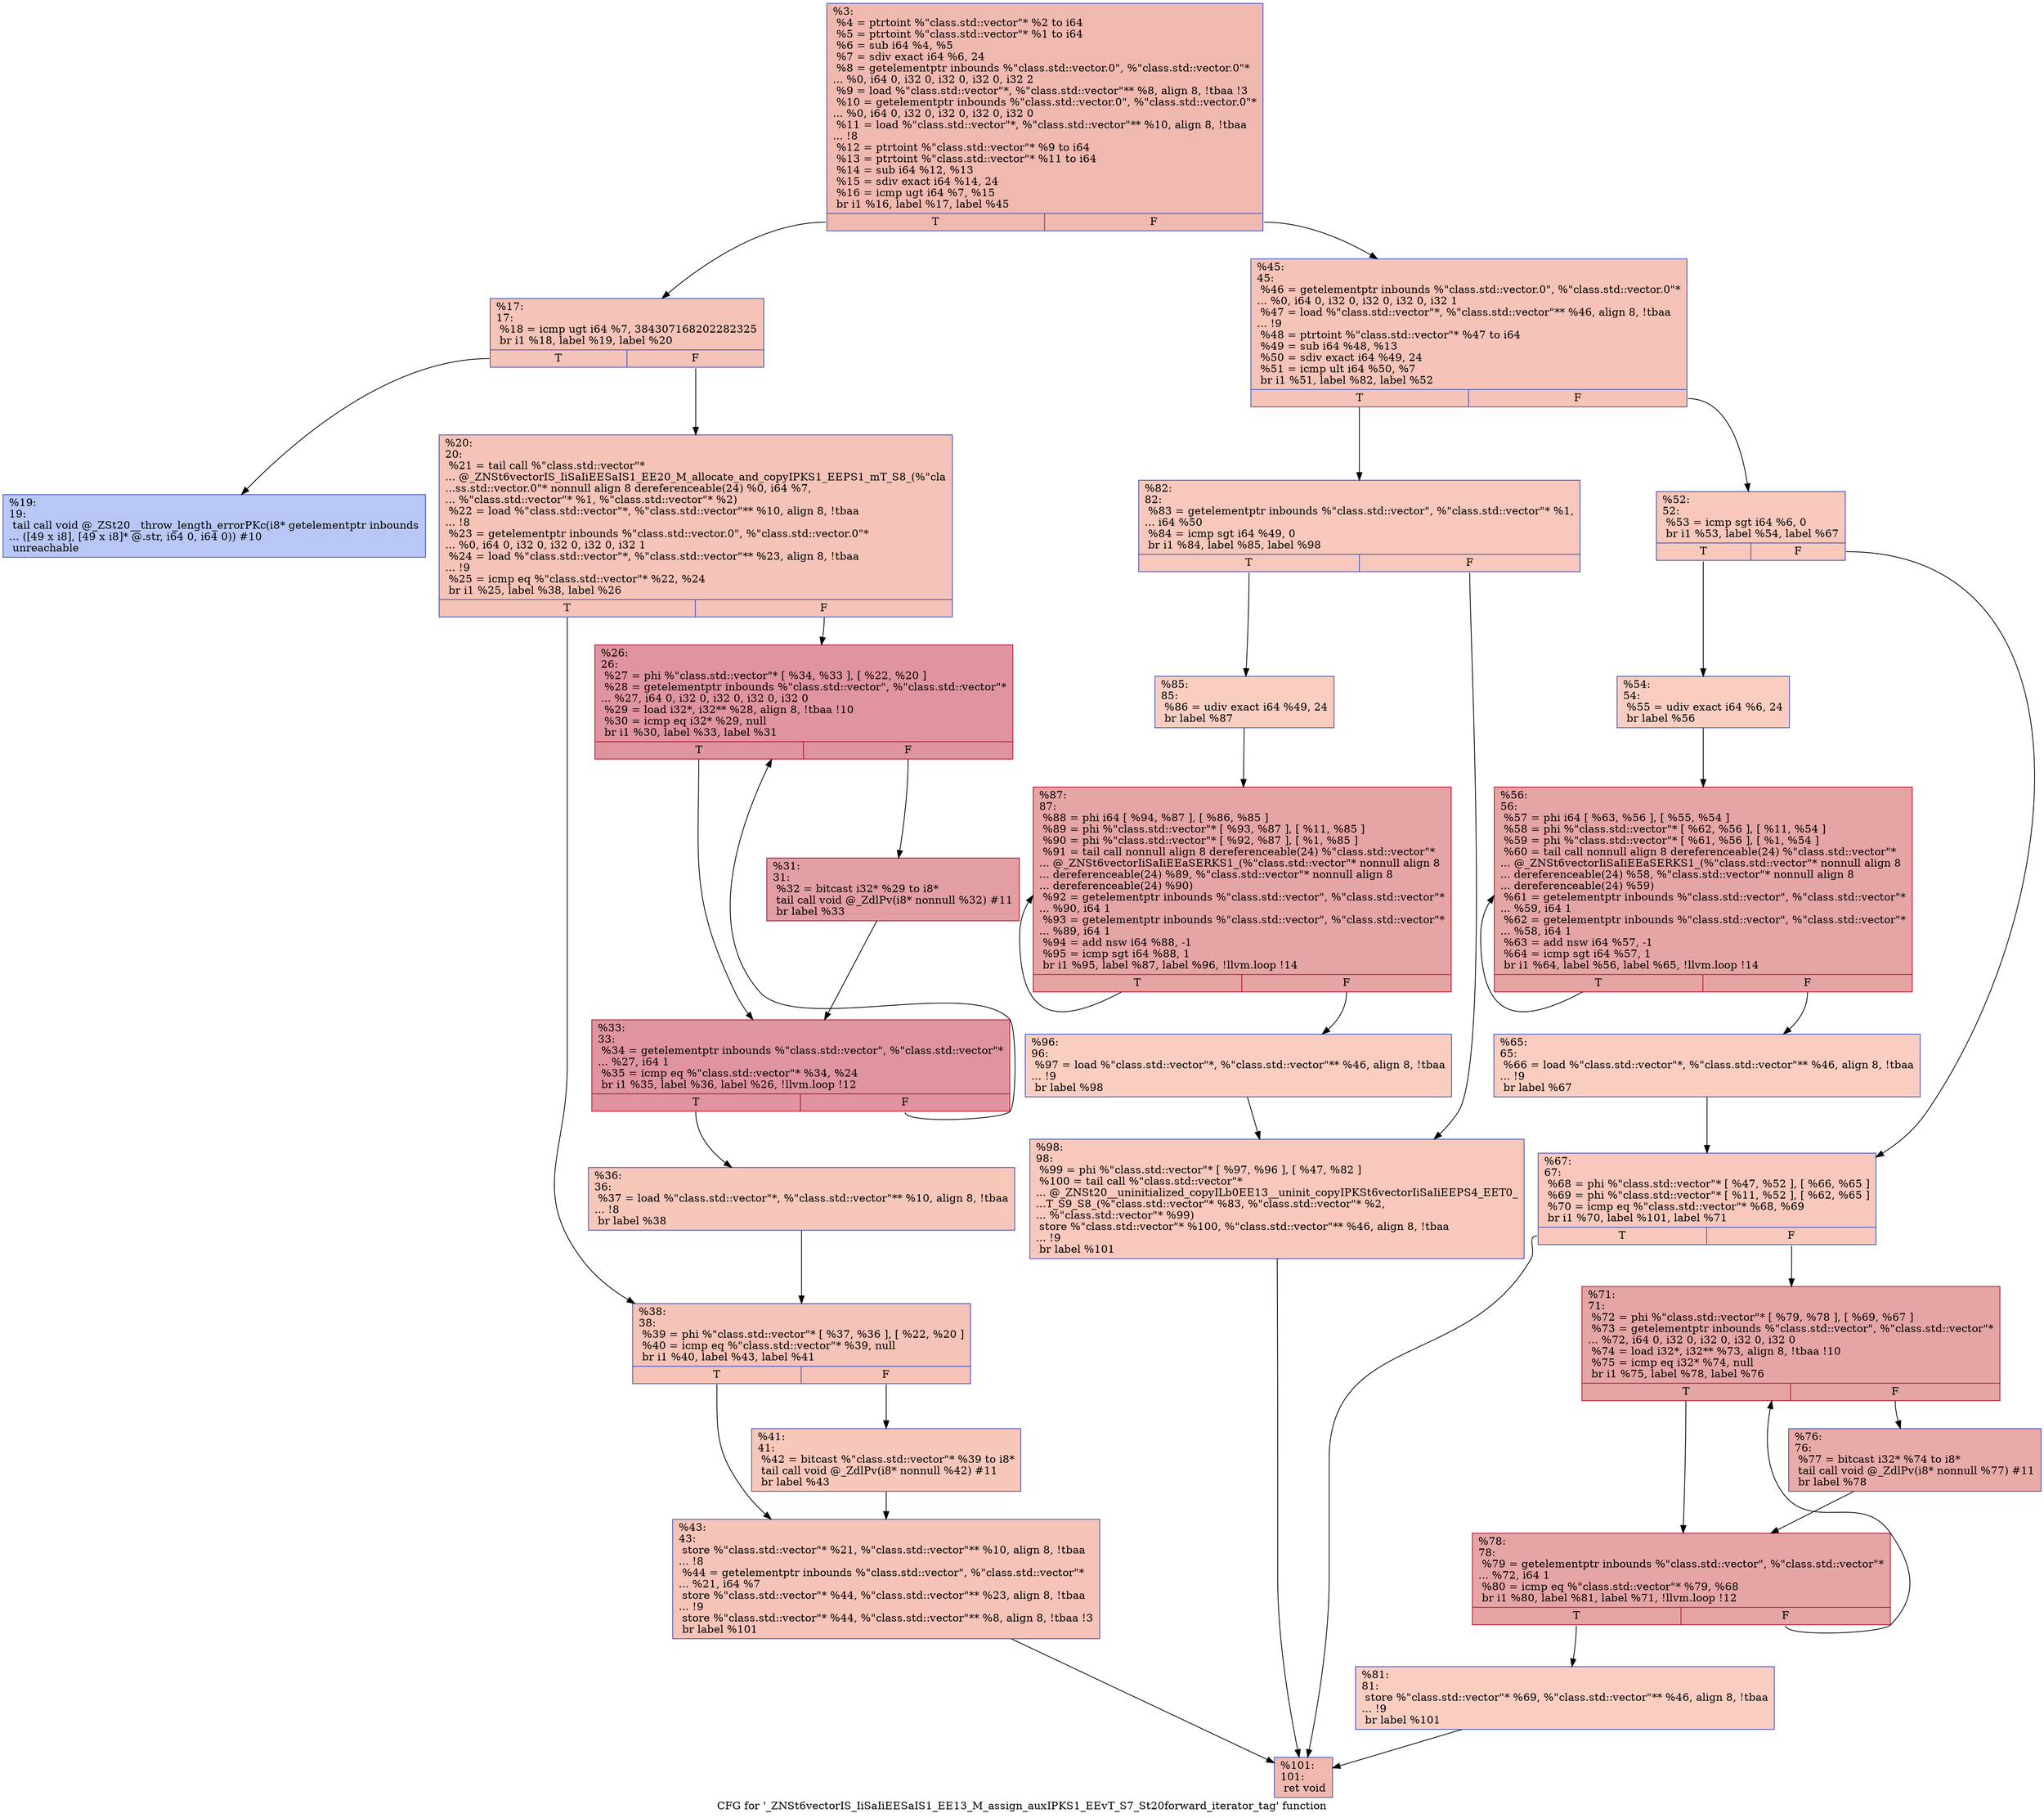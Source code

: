 digraph "CFG for '_ZNSt6vectorIS_IiSaIiEESaIS1_EE13_M_assign_auxIPKS1_EEvT_S7_St20forward_iterator_tag' function" {
	label="CFG for '_ZNSt6vectorIS_IiSaIiEESaIS1_EE13_M_assign_auxIPKS1_EEvT_S7_St20forward_iterator_tag' function";

	Node0x559932940020 [shape=record,color="#3d50c3ff", style=filled, fillcolor="#de614d70",label="{%3:\l  %4 = ptrtoint %\"class.std::vector\"* %2 to i64\l  %5 = ptrtoint %\"class.std::vector\"* %1 to i64\l  %6 = sub i64 %4, %5\l  %7 = sdiv exact i64 %6, 24\l  %8 = getelementptr inbounds %\"class.std::vector.0\", %\"class.std::vector.0\"*\l... %0, i64 0, i32 0, i32 0, i32 0, i32 2\l  %9 = load %\"class.std::vector\"*, %\"class.std::vector\"** %8, align 8, !tbaa !3\l  %10 = getelementptr inbounds %\"class.std::vector.0\", %\"class.std::vector.0\"*\l... %0, i64 0, i32 0, i32 0, i32 0, i32 0\l  %11 = load %\"class.std::vector\"*, %\"class.std::vector\"** %10, align 8, !tbaa\l... !8\l  %12 = ptrtoint %\"class.std::vector\"* %9 to i64\l  %13 = ptrtoint %\"class.std::vector\"* %11 to i64\l  %14 = sub i64 %12, %13\l  %15 = sdiv exact i64 %14, 24\l  %16 = icmp ugt i64 %7, %15\l  br i1 %16, label %17, label %45\l|{<s0>T|<s1>F}}"];
	Node0x559932940020:s0 -> Node0x5599329400e0;
	Node0x559932940020:s1 -> Node0x559932940870;
	Node0x5599329400e0 [shape=record,color="#3d50c3ff", style=filled, fillcolor="#e8765c70",label="{%17:\l17:                                               \l  %18 = icmp ugt i64 %7, 384307168202282325\l  br i1 %18, label %19, label %20\l|{<s0>T|<s1>F}}"];
	Node0x5599329400e0:s0 -> Node0x559932940970;
	Node0x5599329400e0:s1 -> Node0x5599329409c0;
	Node0x559932940970 [shape=record,color="#3d50c3ff", style=filled, fillcolor="#5f7fe870",label="{%19:\l19:                                               \l  tail call void @_ZSt20__throw_length_errorPKc(i8* getelementptr inbounds\l... ([49 x i8], [49 x i8]* @.str, i64 0, i64 0)) #10\l  unreachable\l}"];
	Node0x5599329409c0 [shape=record,color="#3d50c3ff", style=filled, fillcolor="#e8765c70",label="{%20:\l20:                                               \l  %21 = tail call %\"class.std::vector\"*\l... @_ZNSt6vectorIS_IiSaIiEESaIS1_EE20_M_allocate_and_copyIPKS1_EEPS1_mT_S8_(%\"cla\l...ss.std::vector.0\"* nonnull align 8 dereferenceable(24) %0, i64 %7,\l... %\"class.std::vector\"* %1, %\"class.std::vector\"* %2)\l  %22 = load %\"class.std::vector\"*, %\"class.std::vector\"** %10, align 8, !tbaa\l... !8\l  %23 = getelementptr inbounds %\"class.std::vector.0\", %\"class.std::vector.0\"*\l... %0, i64 0, i32 0, i32 0, i32 0, i32 1\l  %24 = load %\"class.std::vector\"*, %\"class.std::vector\"** %23, align 8, !tbaa\l... !9\l  %25 = icmp eq %\"class.std::vector\"* %22, %24\l  br i1 %25, label %38, label %26\l|{<s0>T|<s1>F}}"];
	Node0x5599329409c0:s0 -> Node0x559932940c90;
	Node0x5599329409c0:s1 -> Node0x559932901020;
	Node0x559932901020 [shape=record,color="#b70d28ff", style=filled, fillcolor="#b70d2870",label="{%26:\l26:                                               \l  %27 = phi %\"class.std::vector\"* [ %34, %33 ], [ %22, %20 ]\l  %28 = getelementptr inbounds %\"class.std::vector\", %\"class.std::vector\"*\l... %27, i64 0, i32 0, i32 0, i32 0, i32 0\l  %29 = load i32*, i32** %28, align 8, !tbaa !10\l  %30 = icmp eq i32* %29, null\l  br i1 %30, label %33, label %31\l|{<s0>T|<s1>F}}"];
	Node0x559932901020:s0 -> Node0x559932901120;
	Node0x559932901020:s1 -> Node0x5599329013e0;
	Node0x5599329013e0 [shape=record,color="#b70d28ff", style=filled, fillcolor="#be242e70",label="{%31:\l31:                                               \l  %32 = bitcast i32* %29 to i8*\l  tail call void @_ZdlPv(i8* nonnull %32) #11\l  br label %33\l}"];
	Node0x5599329013e0 -> Node0x559932901120;
	Node0x559932901120 [shape=record,color="#b70d28ff", style=filled, fillcolor="#b70d2870",label="{%33:\l33:                                               \l  %34 = getelementptr inbounds %\"class.std::vector\", %\"class.std::vector\"*\l... %27, i64 1\l  %35 = icmp eq %\"class.std::vector\"* %34, %24\l  br i1 %35, label %36, label %26, !llvm.loop !12\l|{<s0>T|<s1>F}}"];
	Node0x559932901120:s0 -> Node0x55993291e0d0;
	Node0x559932901120:s1 -> Node0x559932901020;
	Node0x55993291e0d0 [shape=record,color="#3d50c3ff", style=filled, fillcolor="#ec7f6370",label="{%36:\l36:                                               \l  %37 = load %\"class.std::vector\"*, %\"class.std::vector\"** %10, align 8, !tbaa\l... !8\l  br label %38\l}"];
	Node0x55993291e0d0 -> Node0x559932940c90;
	Node0x559932940c90 [shape=record,color="#3d50c3ff", style=filled, fillcolor="#e8765c70",label="{%38:\l38:                                               \l  %39 = phi %\"class.std::vector\"* [ %37, %36 ], [ %22, %20 ]\l  %40 = icmp eq %\"class.std::vector\"* %39, null\l  br i1 %40, label %43, label %41\l|{<s0>T|<s1>F}}"];
	Node0x559932940c90:s0 -> Node0x55993291e390;
	Node0x559932940c90:s1 -> Node0x55993291e3e0;
	Node0x55993291e3e0 [shape=record,color="#3d50c3ff", style=filled, fillcolor="#ec7f6370",label="{%41:\l41:                                               \l  %42 = bitcast %\"class.std::vector\"* %39 to i8*\l  tail call void @_ZdlPv(i8* nonnull %42) #11\l  br label %43\l}"];
	Node0x55993291e3e0 -> Node0x55993291e390;
	Node0x55993291e390 [shape=record,color="#3d50c3ff", style=filled, fillcolor="#e8765c70",label="{%43:\l43:                                               \l  store %\"class.std::vector\"* %21, %\"class.std::vector\"** %10, align 8, !tbaa\l... !8\l  %44 = getelementptr inbounds %\"class.std::vector\", %\"class.std::vector\"*\l... %21, i64 %7\l  store %\"class.std::vector\"* %44, %\"class.std::vector\"** %23, align 8, !tbaa\l... !9\l  store %\"class.std::vector\"* %44, %\"class.std::vector\"** %8, align 8, !tbaa !3\l  br label %101\l}"];
	Node0x55993291e390 -> Node0x55993291e920;
	Node0x559932940870 [shape=record,color="#3d50c3ff", style=filled, fillcolor="#e8765c70",label="{%45:\l45:                                               \l  %46 = getelementptr inbounds %\"class.std::vector.0\", %\"class.std::vector.0\"*\l... %0, i64 0, i32 0, i32 0, i32 0, i32 1\l  %47 = load %\"class.std::vector\"*, %\"class.std::vector\"** %46, align 8, !tbaa\l... !9\l  %48 = ptrtoint %\"class.std::vector\"* %47 to i64\l  %49 = sub i64 %48, %13\l  %50 = sdiv exact i64 %49, 24\l  %51 = icmp ult i64 %50, %7\l  br i1 %51, label %82, label %52\l|{<s0>T|<s1>F}}"];
	Node0x559932940870:s0 -> Node0x55993291ed90;
	Node0x559932940870:s1 -> Node0x55993291ede0;
	Node0x55993291ede0 [shape=record,color="#3d50c3ff", style=filled, fillcolor="#ed836670",label="{%52:\l52:                                               \l  %53 = icmp sgt i64 %6, 0\l  br i1 %53, label %54, label %67\l|{<s0>T|<s1>F}}"];
	Node0x55993291ede0:s0 -> Node0x55993291ef70;
	Node0x55993291ede0:s1 -> Node0x55993291efc0;
	Node0x55993291ef70 [shape=record,color="#3d50c3ff", style=filled, fillcolor="#f2907270",label="{%54:\l54:                                               \l  %55 = udiv exact i64 %6, 24\l  br label %56\l}"];
	Node0x55993291ef70 -> Node0x55993291f150;
	Node0x55993291f150 [shape=record,color="#b70d28ff", style=filled, fillcolor="#c5333470",label="{%56:\l56:                                               \l  %57 = phi i64 [ %63, %56 ], [ %55, %54 ]\l  %58 = phi %\"class.std::vector\"* [ %62, %56 ], [ %11, %54 ]\l  %59 = phi %\"class.std::vector\"* [ %61, %56 ], [ %1, %54 ]\l  %60 = tail call nonnull align 8 dereferenceable(24) %\"class.std::vector\"*\l... @_ZNSt6vectorIiSaIiEEaSERKS1_(%\"class.std::vector\"* nonnull align 8\l... dereferenceable(24) %58, %\"class.std::vector\"* nonnull align 8\l... dereferenceable(24) %59)\l  %61 = getelementptr inbounds %\"class.std::vector\", %\"class.std::vector\"*\l... %59, i64 1\l  %62 = getelementptr inbounds %\"class.std::vector\", %\"class.std::vector\"*\l... %58, i64 1\l  %63 = add nsw i64 %57, -1\l  %64 = icmp sgt i64 %57, 1\l  br i1 %64, label %56, label %65, !llvm.loop !14\l|{<s0>T|<s1>F}}"];
	Node0x55993291f150:s0 -> Node0x55993291f150;
	Node0x55993291f150:s1 -> Node0x55993291f7b0;
	Node0x55993291f7b0 [shape=record,color="#3d50c3ff", style=filled, fillcolor="#f2907270",label="{%65:\l65:                                               \l  %66 = load %\"class.std::vector\"*, %\"class.std::vector\"** %46, align 8, !tbaa\l... !9\l  br label %67\l}"];
	Node0x55993291f7b0 -> Node0x55993291efc0;
	Node0x55993291efc0 [shape=record,color="#3d50c3ff", style=filled, fillcolor="#ed836670",label="{%67:\l67:                                               \l  %68 = phi %\"class.std::vector\"* [ %47, %52 ], [ %66, %65 ]\l  %69 = phi %\"class.std::vector\"* [ %11, %52 ], [ %62, %65 ]\l  %70 = icmp eq %\"class.std::vector\"* %68, %69\l  br i1 %70, label %101, label %71\l|{<s0>T|<s1>F}}"];
	Node0x55993291efc0:s0 -> Node0x55993291e920;
	Node0x55993291efc0:s1 -> Node0x559932946280;
	Node0x559932946280 [shape=record,color="#b70d28ff", style=filled, fillcolor="#c5333470",label="{%71:\l71:                                               \l  %72 = phi %\"class.std::vector\"* [ %79, %78 ], [ %69, %67 ]\l  %73 = getelementptr inbounds %\"class.std::vector\", %\"class.std::vector\"*\l... %72, i64 0, i32 0, i32 0, i32 0, i32 0\l  %74 = load i32*, i32** %73, align 8, !tbaa !10\l  %75 = icmp eq i32* %74, null\l  br i1 %75, label %78, label %76\l|{<s0>T|<s1>F}}"];
	Node0x559932946280:s0 -> Node0x559932946380;
	Node0x559932946280:s1 -> Node0x5599329466a0;
	Node0x5599329466a0 [shape=record,color="#3d50c3ff", style=filled, fillcolor="#cc403a70",label="{%76:\l76:                                               \l  %77 = bitcast i32* %74 to i8*\l  tail call void @_ZdlPv(i8* nonnull %77) #11\l  br label %78\l}"];
	Node0x5599329466a0 -> Node0x559932946380;
	Node0x559932946380 [shape=record,color="#b70d28ff", style=filled, fillcolor="#c5333470",label="{%78:\l78:                                               \l  %79 = getelementptr inbounds %\"class.std::vector\", %\"class.std::vector\"*\l... %72, i64 1\l  %80 = icmp eq %\"class.std::vector\"* %79, %68\l  br i1 %80, label %81, label %71, !llvm.loop !12\l|{<s0>T|<s1>F}}"];
	Node0x559932946380:s0 -> Node0x559932946aa0;
	Node0x559932946380:s1 -> Node0x559932946280;
	Node0x559932946aa0 [shape=record,color="#3d50c3ff", style=filled, fillcolor="#f2907270",label="{%81:\l81:                                               \l  store %\"class.std::vector\"* %69, %\"class.std::vector\"** %46, align 8, !tbaa\l... !9\l  br label %101\l}"];
	Node0x559932946aa0 -> Node0x55993291e920;
	Node0x55993291ed90 [shape=record,color="#3d50c3ff", style=filled, fillcolor="#ed836670",label="{%82:\l82:                                               \l  %83 = getelementptr inbounds %\"class.std::vector\", %\"class.std::vector\"* %1,\l... i64 %50\l  %84 = icmp sgt i64 %49, 0\l  br i1 %84, label %85, label %98\l|{<s0>T|<s1>F}}"];
	Node0x55993291ed90:s0 -> Node0x559932946dd0;
	Node0x55993291ed90:s1 -> Node0x559932946e20;
	Node0x559932946dd0 [shape=record,color="#3d50c3ff", style=filled, fillcolor="#f2907270",label="{%85:\l85:                                               \l  %86 = udiv exact i64 %49, 24\l  br label %87\l}"];
	Node0x559932946dd0 -> Node0x559932946fb0;
	Node0x559932946fb0 [shape=record,color="#b70d28ff", style=filled, fillcolor="#c5333470",label="{%87:\l87:                                               \l  %88 = phi i64 [ %94, %87 ], [ %86, %85 ]\l  %89 = phi %\"class.std::vector\"* [ %93, %87 ], [ %11, %85 ]\l  %90 = phi %\"class.std::vector\"* [ %92, %87 ], [ %1, %85 ]\l  %91 = tail call nonnull align 8 dereferenceable(24) %\"class.std::vector\"*\l... @_ZNSt6vectorIiSaIiEEaSERKS1_(%\"class.std::vector\"* nonnull align 8\l... dereferenceable(24) %89, %\"class.std::vector\"* nonnull align 8\l... dereferenceable(24) %90)\l  %92 = getelementptr inbounds %\"class.std::vector\", %\"class.std::vector\"*\l... %90, i64 1\l  %93 = getelementptr inbounds %\"class.std::vector\", %\"class.std::vector\"*\l... %89, i64 1\l  %94 = add nsw i64 %88, -1\l  %95 = icmp sgt i64 %88, 1\l  br i1 %95, label %87, label %96, !llvm.loop !14\l|{<s0>T|<s1>F}}"];
	Node0x559932946fb0:s0 -> Node0x559932946fb0;
	Node0x559932946fb0:s1 -> Node0x5599329475f0;
	Node0x5599329475f0 [shape=record,color="#3d50c3ff", style=filled, fillcolor="#f2907270",label="{%96:\l96:                                               \l  %97 = load %\"class.std::vector\"*, %\"class.std::vector\"** %46, align 8, !tbaa\l... !9\l  br label %98\l}"];
	Node0x5599329475f0 -> Node0x559932946e20;
	Node0x559932946e20 [shape=record,color="#3d50c3ff", style=filled, fillcolor="#ed836670",label="{%98:\l98:                                               \l  %99 = phi %\"class.std::vector\"* [ %97, %96 ], [ %47, %82 ]\l  %100 = tail call %\"class.std::vector\"*\l... @_ZNSt20__uninitialized_copyILb0EE13__uninit_copyIPKSt6vectorIiSaIiEEPS4_EET0_\l...T_S9_S8_(%\"class.std::vector\"* %83, %\"class.std::vector\"* %2,\l... %\"class.std::vector\"* %99)\l  store %\"class.std::vector\"* %100, %\"class.std::vector\"** %46, align 8, !tbaa\l... !9\l  br label %101\l}"];
	Node0x559932946e20 -> Node0x55993291e920;
	Node0x55993291e920 [shape=record,color="#3d50c3ff", style=filled, fillcolor="#de614d70",label="{%101:\l101:                                              \l  ret void\l}"];
}
